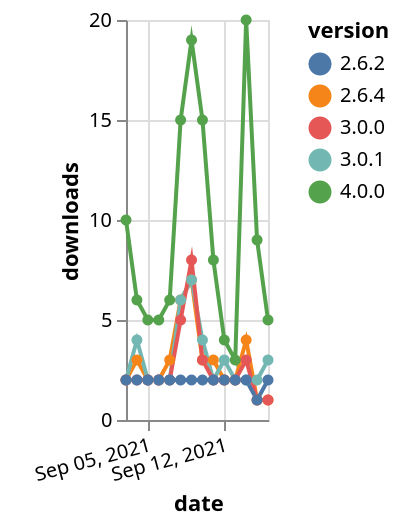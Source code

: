 {"$schema": "https://vega.github.io/schema/vega-lite/v5.json", "description": "A simple bar chart with embedded data.", "data": {"values": [{"date": "2021-09-03", "total": 18505, "delta": 2, "version": "2.6.4"}, {"date": "2021-09-04", "total": 18508, "delta": 3, "version": "2.6.4"}, {"date": "2021-09-05", "total": 18510, "delta": 2, "version": "2.6.4"}, {"date": "2021-09-06", "total": 18512, "delta": 2, "version": "2.6.4"}, {"date": "2021-09-07", "total": 18515, "delta": 3, "version": "2.6.4"}, {"date": "2021-09-08", "total": 18521, "delta": 6, "version": "2.6.4"}, {"date": "2021-09-09", "total": 18528, "delta": 7, "version": "2.6.4"}, {"date": "2021-09-10", "total": 18531, "delta": 3, "version": "2.6.4"}, {"date": "2021-09-11", "total": 18534, "delta": 3, "version": "2.6.4"}, {"date": "2021-09-12", "total": 18536, "delta": 2, "version": "2.6.4"}, {"date": "2021-09-13", "total": 18538, "delta": 2, "version": "2.6.4"}, {"date": "2021-09-14", "total": 18542, "delta": 4, "version": "2.6.4"}, {"date": "2021-09-15", "total": 18543, "delta": 1, "version": "2.6.4"}, {"date": "2021-09-16", "total": 18544, "delta": 1, "version": "2.6.4"}, {"date": "2021-09-03", "total": 8129, "delta": 2, "version": "3.0.1"}, {"date": "2021-09-04", "total": 8133, "delta": 4, "version": "3.0.1"}, {"date": "2021-09-05", "total": 8135, "delta": 2, "version": "3.0.1"}, {"date": "2021-09-06", "total": 8137, "delta": 2, "version": "3.0.1"}, {"date": "2021-09-07", "total": 8139, "delta": 2, "version": "3.0.1"}, {"date": "2021-09-08", "total": 8145, "delta": 6, "version": "3.0.1"}, {"date": "2021-09-09", "total": 8152, "delta": 7, "version": "3.0.1"}, {"date": "2021-09-10", "total": 8156, "delta": 4, "version": "3.0.1"}, {"date": "2021-09-11", "total": 8158, "delta": 2, "version": "3.0.1"}, {"date": "2021-09-12", "total": 8161, "delta": 3, "version": "3.0.1"}, {"date": "2021-09-13", "total": 8163, "delta": 2, "version": "3.0.1"}, {"date": "2021-09-14", "total": 8165, "delta": 2, "version": "3.0.1"}, {"date": "2021-09-15", "total": 8167, "delta": 2, "version": "3.0.1"}, {"date": "2021-09-16", "total": 8170, "delta": 3, "version": "3.0.1"}, {"date": "2021-09-03", "total": 39917, "delta": 2, "version": "3.0.0"}, {"date": "2021-09-04", "total": 39919, "delta": 2, "version": "3.0.0"}, {"date": "2021-09-05", "total": 39921, "delta": 2, "version": "3.0.0"}, {"date": "2021-09-06", "total": 39923, "delta": 2, "version": "3.0.0"}, {"date": "2021-09-07", "total": 39925, "delta": 2, "version": "3.0.0"}, {"date": "2021-09-08", "total": 39930, "delta": 5, "version": "3.0.0"}, {"date": "2021-09-09", "total": 39938, "delta": 8, "version": "3.0.0"}, {"date": "2021-09-10", "total": 39941, "delta": 3, "version": "3.0.0"}, {"date": "2021-09-11", "total": 39943, "delta": 2, "version": "3.0.0"}, {"date": "2021-09-12", "total": 39945, "delta": 2, "version": "3.0.0"}, {"date": "2021-09-13", "total": 39947, "delta": 2, "version": "3.0.0"}, {"date": "2021-09-14", "total": 39950, "delta": 3, "version": "3.0.0"}, {"date": "2021-09-15", "total": 39951, "delta": 1, "version": "3.0.0"}, {"date": "2021-09-16", "total": 39952, "delta": 1, "version": "3.0.0"}, {"date": "2021-09-03", "total": 3227, "delta": 10, "version": "4.0.0"}, {"date": "2021-09-04", "total": 3233, "delta": 6, "version": "4.0.0"}, {"date": "2021-09-05", "total": 3238, "delta": 5, "version": "4.0.0"}, {"date": "2021-09-06", "total": 3243, "delta": 5, "version": "4.0.0"}, {"date": "2021-09-07", "total": 3249, "delta": 6, "version": "4.0.0"}, {"date": "2021-09-08", "total": 3264, "delta": 15, "version": "4.0.0"}, {"date": "2021-09-09", "total": 3283, "delta": 19, "version": "4.0.0"}, {"date": "2021-09-10", "total": 3298, "delta": 15, "version": "4.0.0"}, {"date": "2021-09-11", "total": 3306, "delta": 8, "version": "4.0.0"}, {"date": "2021-09-12", "total": 3310, "delta": 4, "version": "4.0.0"}, {"date": "2021-09-13", "total": 3313, "delta": 3, "version": "4.0.0"}, {"date": "2021-09-14", "total": 3333, "delta": 20, "version": "4.0.0"}, {"date": "2021-09-15", "total": 3342, "delta": 9, "version": "4.0.0"}, {"date": "2021-09-16", "total": 3347, "delta": 5, "version": "4.0.0"}, {"date": "2021-09-03", "total": 3485, "delta": 2, "version": "2.6.2"}, {"date": "2021-09-04", "total": 3487, "delta": 2, "version": "2.6.2"}, {"date": "2021-09-05", "total": 3489, "delta": 2, "version": "2.6.2"}, {"date": "2021-09-06", "total": 3491, "delta": 2, "version": "2.6.2"}, {"date": "2021-09-07", "total": 3493, "delta": 2, "version": "2.6.2"}, {"date": "2021-09-08", "total": 3495, "delta": 2, "version": "2.6.2"}, {"date": "2021-09-09", "total": 3497, "delta": 2, "version": "2.6.2"}, {"date": "2021-09-10", "total": 3499, "delta": 2, "version": "2.6.2"}, {"date": "2021-09-11", "total": 3501, "delta": 2, "version": "2.6.2"}, {"date": "2021-09-12", "total": 3503, "delta": 2, "version": "2.6.2"}, {"date": "2021-09-13", "total": 3505, "delta": 2, "version": "2.6.2"}, {"date": "2021-09-14", "total": 3507, "delta": 2, "version": "2.6.2"}, {"date": "2021-09-15", "total": 3508, "delta": 1, "version": "2.6.2"}, {"date": "2021-09-16", "total": 3510, "delta": 2, "version": "2.6.2"}]}, "width": "container", "mark": {"type": "line", "point": {"filled": true}}, "encoding": {"x": {"field": "date", "type": "temporal", "timeUnit": "yearmonthdate", "title": "date", "axis": {"labelAngle": -15}}, "y": {"field": "delta", "type": "quantitative", "title": "downloads"}, "color": {"field": "version", "type": "nominal"}, "tooltip": {"field": "delta"}}}